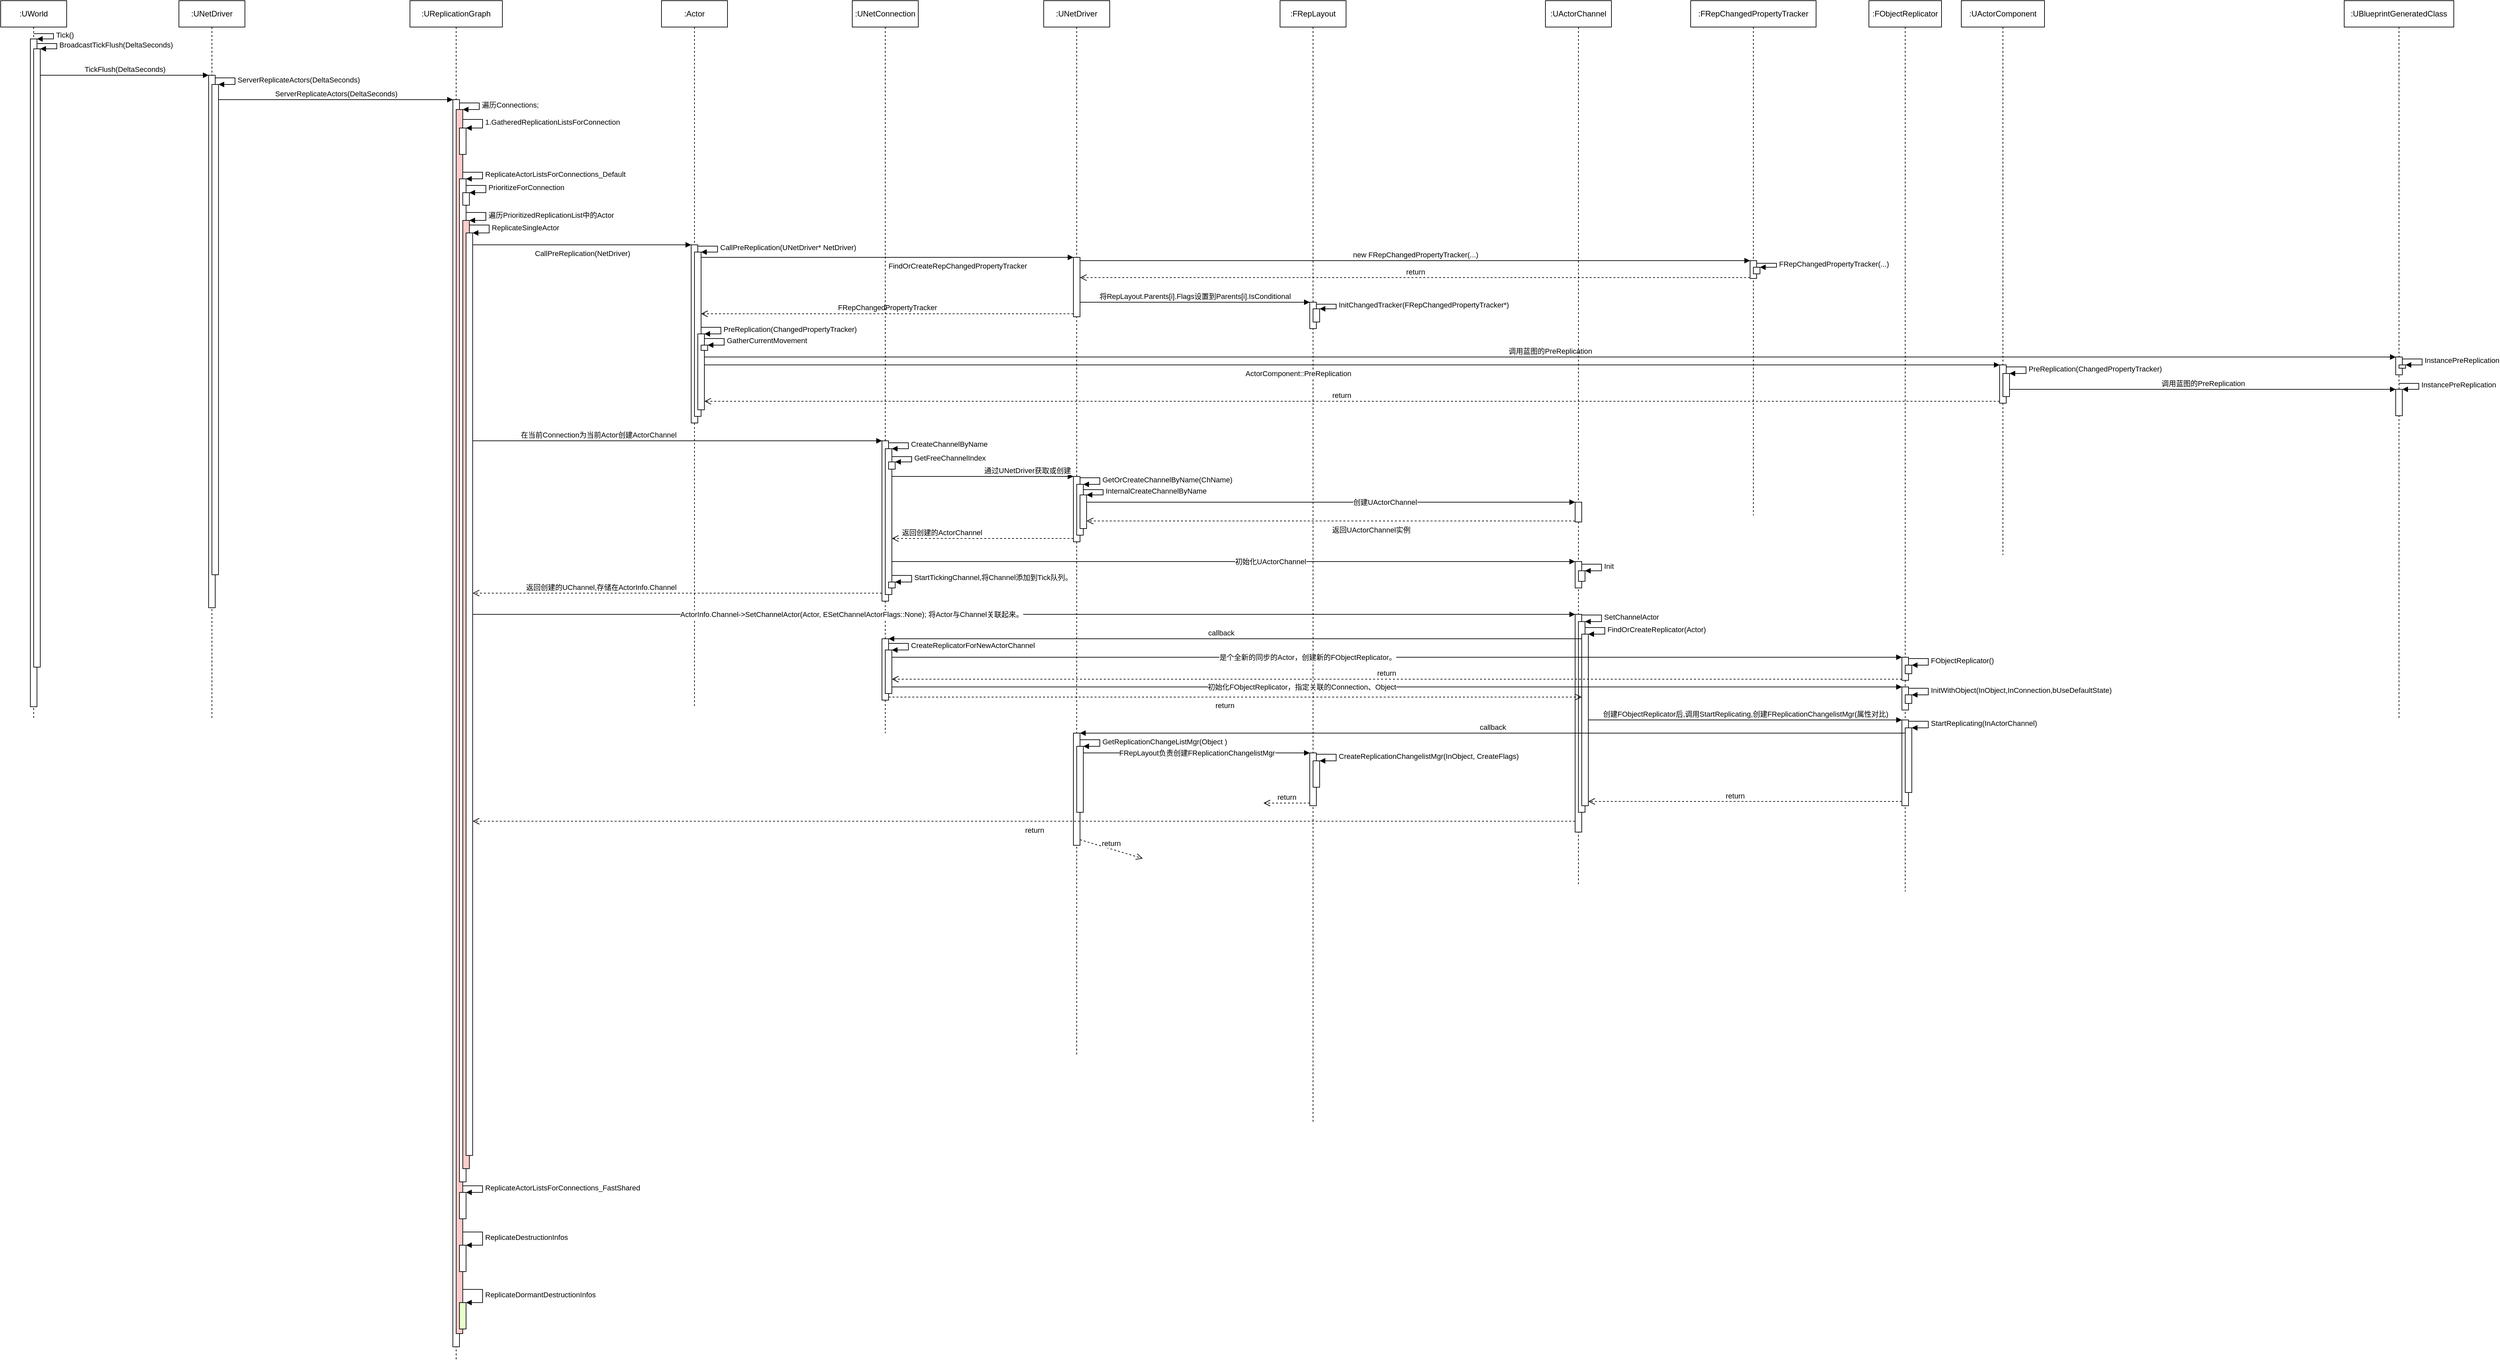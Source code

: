 <mxfile version="14.6.13" type="device"><diagram id="YnZ3-zMFxaHtP14tMhcm" name="第 1 页"><mxGraphModel dx="4291" dy="2557" grid="1" gridSize="10" guides="1" tooltips="1" connect="1" arrows="1" fold="1" page="1" pageScale="1" pageWidth="827" pageHeight="1169" math="0" shadow="0"><root><mxCell id="0"/><mxCell id="1" parent="0"/><mxCell id="eOLetsy8BvoOkWcpj9gW-1" value=":UWorld" style="shape=umlLifeline;perimeter=lifelinePerimeter;whiteSpace=wrap;html=1;container=1;collapsible=0;recursiveResize=0;outlineConnect=0;" parent="1" vertex="1"><mxGeometry x="30" y="30" width="100" height="1090" as="geometry"/></mxCell><mxCell id="eOLetsy8BvoOkWcpj9gW-4" value="" style="html=1;points=[];perimeter=orthogonalPerimeter;" parent="eOLetsy8BvoOkWcpj9gW-1" vertex="1"><mxGeometry x="45" y="58" width="10" height="1012" as="geometry"/></mxCell><mxCell id="eOLetsy8BvoOkWcpj9gW-5" value="Tick()" style="edgeStyle=orthogonalEdgeStyle;html=1;align=left;spacingLeft=2;endArrow=block;rounded=0;entryX=1;entryY=0;" parent="eOLetsy8BvoOkWcpj9gW-1" target="eOLetsy8BvoOkWcpj9gW-4" edge="1"><mxGeometry relative="1" as="geometry"><mxPoint x="50" y="50" as="sourcePoint"/><Array as="points"><mxPoint x="80" y="50"/></Array></mxGeometry></mxCell><mxCell id="eOLetsy8BvoOkWcpj9gW-6" value="" style="html=1;points=[];perimeter=orthogonalPerimeter;" parent="eOLetsy8BvoOkWcpj9gW-1" vertex="1"><mxGeometry x="50" y="73" width="10" height="937" as="geometry"/></mxCell><mxCell id="eOLetsy8BvoOkWcpj9gW-7" value="BroadcastTickFlush(DeltaSeconds)" style="edgeStyle=orthogonalEdgeStyle;html=1;align=left;spacingLeft=2;endArrow=block;rounded=0;entryX=1;entryY=0;" parent="eOLetsy8BvoOkWcpj9gW-1" target="eOLetsy8BvoOkWcpj9gW-6" edge="1"><mxGeometry relative="1" as="geometry"><mxPoint x="55" y="65" as="sourcePoint"/><Array as="points"><mxPoint x="85" y="65"/></Array></mxGeometry></mxCell><mxCell id="eOLetsy8BvoOkWcpj9gW-8" value=":UNetDriver" style="shape=umlLifeline;perimeter=lifelinePerimeter;whiteSpace=wrap;html=1;container=1;collapsible=0;recursiveResize=0;outlineConnect=0;" parent="1" vertex="1"><mxGeometry x="300" y="30" width="100" height="1090" as="geometry"/></mxCell><mxCell id="eOLetsy8BvoOkWcpj9gW-11" value="" style="html=1;points=[];perimeter=orthogonalPerimeter;" parent="eOLetsy8BvoOkWcpj9gW-8" vertex="1"><mxGeometry x="45" y="113" width="10" height="807" as="geometry"/></mxCell><mxCell id="eOLetsy8BvoOkWcpj9gW-14" value="" style="html=1;points=[];perimeter=orthogonalPerimeter;" parent="eOLetsy8BvoOkWcpj9gW-8" vertex="1"><mxGeometry x="50" y="127" width="10" height="743" as="geometry"/></mxCell><mxCell id="eOLetsy8BvoOkWcpj9gW-15" value="ServerReplicateActors(DeltaSeconds)" style="edgeStyle=orthogonalEdgeStyle;html=1;align=left;spacingLeft=2;endArrow=block;rounded=0;entryX=1;entryY=0;" parent="eOLetsy8BvoOkWcpj9gW-8" target="eOLetsy8BvoOkWcpj9gW-14" edge="1"><mxGeometry relative="1" as="geometry"><mxPoint x="55" y="117" as="sourcePoint"/><Array as="points"><mxPoint x="85" y="117"/></Array></mxGeometry></mxCell><mxCell id="eOLetsy8BvoOkWcpj9gW-12" value="&lt;span style=&quot;text-align: left&quot;&gt;TickFlush(DeltaSeconds)&lt;/span&gt;" style="html=1;verticalAlign=bottom;endArrow=block;entryX=0;entryY=0;" parent="1" source="eOLetsy8BvoOkWcpj9gW-6" target="eOLetsy8BvoOkWcpj9gW-11" edge="1"><mxGeometry relative="1" as="geometry"><mxPoint x="275" y="123" as="sourcePoint"/></mxGeometry></mxCell><mxCell id="eOLetsy8BvoOkWcpj9gW-16" value=":UReplicationGraph" style="shape=umlLifeline;perimeter=lifelinePerimeter;whiteSpace=wrap;html=1;container=1;collapsible=0;recursiveResize=0;outlineConnect=0;" parent="1" vertex="1"><mxGeometry x="650" y="30" width="140" height="2060" as="geometry"/></mxCell><mxCell id="eOLetsy8BvoOkWcpj9gW-17" value="" style="html=1;points=[];perimeter=orthogonalPerimeter;" parent="eOLetsy8BvoOkWcpj9gW-16" vertex="1"><mxGeometry x="65" y="150" width="10" height="1890" as="geometry"/></mxCell><mxCell id="ECzGBKri1YrttAoEXG94-1" value="" style="html=1;points=[];perimeter=orthogonalPerimeter;fillColor=#FFCCCC;" vertex="1" parent="eOLetsy8BvoOkWcpj9gW-16"><mxGeometry x="70" y="165" width="10" height="1855" as="geometry"/></mxCell><mxCell id="ECzGBKri1YrttAoEXG94-2" value="遍历Connections;" style="edgeStyle=orthogonalEdgeStyle;html=1;align=left;spacingLeft=2;endArrow=block;rounded=0;entryX=1;entryY=0;" edge="1" target="ECzGBKri1YrttAoEXG94-1" parent="eOLetsy8BvoOkWcpj9gW-16"><mxGeometry relative="1" as="geometry"><mxPoint x="75" y="155" as="sourcePoint"/><Array as="points"><mxPoint x="105" y="155"/></Array></mxGeometry></mxCell><mxCell id="ECzGBKri1YrttAoEXG94-4" value="" style="html=1;points=[];perimeter=orthogonalPerimeter;" vertex="1" parent="eOLetsy8BvoOkWcpj9gW-16"><mxGeometry x="75" y="193" width="10" height="40" as="geometry"/></mxCell><mxCell id="ECzGBKri1YrttAoEXG94-5" value="1.GatheredReplicationListsForConnection" style="edgeStyle=orthogonalEdgeStyle;html=1;align=left;spacingLeft=2;endArrow=block;rounded=0;entryX=1;entryY=0;" edge="1" target="ECzGBKri1YrttAoEXG94-4" parent="eOLetsy8BvoOkWcpj9gW-16"><mxGeometry relative="1" as="geometry"><mxPoint x="80" y="180" as="sourcePoint"/><Array as="points"><mxPoint x="110" y="180"/></Array></mxGeometry></mxCell><mxCell id="ECzGBKri1YrttAoEXG94-6" value="" style="html=1;points=[];perimeter=orthogonalPerimeter;" vertex="1" parent="eOLetsy8BvoOkWcpj9gW-16"><mxGeometry x="75" y="270" width="10" height="1520" as="geometry"/></mxCell><mxCell id="ECzGBKri1YrttAoEXG94-7" value="ReplicateActorListsForConnections_Default" style="edgeStyle=orthogonalEdgeStyle;html=1;align=left;spacingLeft=2;endArrow=block;rounded=0;entryX=1;entryY=0;" edge="1" target="ECzGBKri1YrttAoEXG94-6" parent="eOLetsy8BvoOkWcpj9gW-16"><mxGeometry relative="1" as="geometry"><mxPoint x="80" y="260" as="sourcePoint"/><Array as="points"><mxPoint x="110" y="260"/></Array></mxGeometry></mxCell><mxCell id="ECzGBKri1YrttAoEXG94-8" value="" style="html=1;points=[];perimeter=orthogonalPerimeter;" vertex="1" parent="eOLetsy8BvoOkWcpj9gW-16"><mxGeometry x="75" y="1806" width="10" height="40" as="geometry"/></mxCell><mxCell id="ECzGBKri1YrttAoEXG94-9" value="ReplicateActorListsForConnections_FastShared" style="edgeStyle=orthogonalEdgeStyle;html=1;align=left;spacingLeft=2;endArrow=block;rounded=0;entryX=1;entryY=0;" edge="1" target="ECzGBKri1YrttAoEXG94-8" parent="eOLetsy8BvoOkWcpj9gW-16"><mxGeometry relative="1" as="geometry"><mxPoint x="80" y="1796" as="sourcePoint"/><Array as="points"><mxPoint x="110" y="1796"/></Array></mxGeometry></mxCell><mxCell id="ECzGBKri1YrttAoEXG94-10" value="" style="html=1;points=[];perimeter=orthogonalPerimeter;" vertex="1" parent="eOLetsy8BvoOkWcpj9gW-16"><mxGeometry x="75" y="1886" width="10" height="40" as="geometry"/></mxCell><mxCell id="ECzGBKri1YrttAoEXG94-11" value="ReplicateDestructionInfos" style="edgeStyle=orthogonalEdgeStyle;html=1;align=left;spacingLeft=2;endArrow=block;rounded=0;entryX=1;entryY=0;" edge="1" target="ECzGBKri1YrttAoEXG94-10" parent="eOLetsy8BvoOkWcpj9gW-16"><mxGeometry relative="1" as="geometry"><mxPoint x="80" y="1866" as="sourcePoint"/><Array as="points"><mxPoint x="110" y="1866"/></Array></mxGeometry></mxCell><mxCell id="ECzGBKri1YrttAoEXG94-12" value="" style="html=1;points=[];perimeter=orthogonalPerimeter;fillColor=#E6FFCC;" vertex="1" parent="eOLetsy8BvoOkWcpj9gW-16"><mxGeometry x="75" y="1973" width="10" height="40" as="geometry"/></mxCell><mxCell id="ECzGBKri1YrttAoEXG94-13" value="ReplicateDormantDestructionInfos" style="edgeStyle=orthogonalEdgeStyle;html=1;align=left;spacingLeft=2;endArrow=block;rounded=0;entryX=1;entryY=0;" edge="1" target="ECzGBKri1YrttAoEXG94-12" parent="eOLetsy8BvoOkWcpj9gW-16"><mxGeometry relative="1" as="geometry"><mxPoint x="80" y="1953" as="sourcePoint"/><Array as="points"><mxPoint x="110" y="1953"/></Array></mxGeometry></mxCell><mxCell id="ECzGBKri1YrttAoEXG94-14" value="" style="html=1;points=[];perimeter=orthogonalPerimeter;fillColor=#FFFFFF;" vertex="1" parent="eOLetsy8BvoOkWcpj9gW-16"><mxGeometry x="80" y="291" width="10" height="19" as="geometry"/></mxCell><mxCell id="ECzGBKri1YrttAoEXG94-15" value="PrioritizeForConnection" style="edgeStyle=orthogonalEdgeStyle;html=1;align=left;spacingLeft=2;endArrow=block;rounded=0;entryX=1;entryY=0;" edge="1" target="ECzGBKri1YrttAoEXG94-14" parent="eOLetsy8BvoOkWcpj9gW-16"><mxGeometry relative="1" as="geometry"><mxPoint x="85" y="280" as="sourcePoint"/><Array as="points"><mxPoint x="115" y="280"/></Array></mxGeometry></mxCell><mxCell id="ECzGBKri1YrttAoEXG94-16" value="" style="html=1;points=[];perimeter=orthogonalPerimeter;fillColor=#FFCCCC;" vertex="1" parent="eOLetsy8BvoOkWcpj9gW-16"><mxGeometry x="80" y="333" width="10" height="1437" as="geometry"/></mxCell><mxCell id="ECzGBKri1YrttAoEXG94-17" value="遍历PrioritizedReplicationList中的Actor" style="edgeStyle=orthogonalEdgeStyle;html=1;align=left;spacingLeft=2;endArrow=block;rounded=0;entryX=1;entryY=0;" edge="1" target="ECzGBKri1YrttAoEXG94-16" parent="eOLetsy8BvoOkWcpj9gW-16"><mxGeometry relative="1" as="geometry"><mxPoint x="85" y="321" as="sourcePoint"/><Array as="points"><mxPoint x="115" y="321"/></Array></mxGeometry></mxCell><mxCell id="ECzGBKri1YrttAoEXG94-18" value="" style="html=1;points=[];perimeter=orthogonalPerimeter;fillColor=#FFFFFF;" vertex="1" parent="eOLetsy8BvoOkWcpj9gW-16"><mxGeometry x="85" y="352" width="10" height="1398" as="geometry"/></mxCell><mxCell id="ECzGBKri1YrttAoEXG94-19" value="ReplicateSingleActor" style="edgeStyle=orthogonalEdgeStyle;html=1;align=left;spacingLeft=2;endArrow=block;rounded=0;entryX=1;entryY=0;" edge="1" target="ECzGBKri1YrttAoEXG94-18" parent="eOLetsy8BvoOkWcpj9gW-16"><mxGeometry relative="1" as="geometry"><mxPoint x="90" y="340" as="sourcePoint"/><Array as="points"><mxPoint x="120" y="340"/></Array></mxGeometry></mxCell><mxCell id="eOLetsy8BvoOkWcpj9gW-18" value="ServerReplicateActors(DeltaSeconds)" style="html=1;verticalAlign=bottom;endArrow=block;entryX=0;entryY=0;" parent="1" source="eOLetsy8BvoOkWcpj9gW-14" target="eOLetsy8BvoOkWcpj9gW-17" edge="1"><mxGeometry relative="1" as="geometry"><mxPoint x="645" y="168" as="sourcePoint"/></mxGeometry></mxCell><mxCell id="ECzGBKri1YrttAoEXG94-20" value=":Actor" style="shape=umlLifeline;perimeter=lifelinePerimeter;whiteSpace=wrap;html=1;container=1;collapsible=0;recursiveResize=0;outlineConnect=0;gradientColor=#ffffff;fillColor=#FFFFFF;" vertex="1" parent="1"><mxGeometry x="1031" y="30" width="100" height="1070" as="geometry"/></mxCell><mxCell id="ECzGBKri1YrttAoEXG94-21" value="" style="html=1;points=[];perimeter=orthogonalPerimeter;gradientColor=#ffffff;fillColor=#FFFFFF;" vertex="1" parent="ECzGBKri1YrttAoEXG94-20"><mxGeometry x="45" y="370" width="10" height="270" as="geometry"/></mxCell><mxCell id="ECzGBKri1YrttAoEXG94-40" value="" style="html=1;points=[];perimeter=orthogonalPerimeter;fillColor=#FFFFFF;gradientColor=#ffffff;" vertex="1" parent="ECzGBKri1YrttAoEXG94-20"><mxGeometry x="50" y="381" width="10" height="249" as="geometry"/></mxCell><mxCell id="ECzGBKri1YrttAoEXG94-41" value="CallPreReplication(UNetDriver* NetDriver)" style="edgeStyle=orthogonalEdgeStyle;html=1;align=left;spacingLeft=2;endArrow=block;rounded=0;entryX=1;entryY=0;" edge="1" target="ECzGBKri1YrttAoEXG94-40" parent="ECzGBKri1YrttAoEXG94-20"><mxGeometry relative="1" as="geometry"><mxPoint x="55" y="372" as="sourcePoint"/><Array as="points"><mxPoint x="85" y="372"/></Array></mxGeometry></mxCell><mxCell id="ECzGBKri1YrttAoEXG94-42" value="" style="html=1;points=[];perimeter=orthogonalPerimeter;fillColor=#FFFFFF;gradientColor=#ffffff;" vertex="1" parent="ECzGBKri1YrttAoEXG94-20"><mxGeometry x="55" y="505" width="10" height="115" as="geometry"/></mxCell><mxCell id="ECzGBKri1YrttAoEXG94-43" value="PreReplication(ChangedPropertyTracker)" style="edgeStyle=orthogonalEdgeStyle;html=1;align=left;spacingLeft=2;endArrow=block;rounded=0;entryX=1;entryY=0;" edge="1" target="ECzGBKri1YrttAoEXG94-42" parent="ECzGBKri1YrttAoEXG94-20"><mxGeometry relative="1" as="geometry"><mxPoint x="60" y="495" as="sourcePoint"/><Array as="points"><mxPoint x="90" y="495"/></Array></mxGeometry></mxCell><mxCell id="ECzGBKri1YrttAoEXG94-50" value="" style="html=1;points=[];perimeter=orthogonalPerimeter;fillColor=#FFFFFF;gradientColor=#ffffff;" vertex="1" parent="ECzGBKri1YrttAoEXG94-20"><mxGeometry x="60" y="522" width="10" height="8" as="geometry"/></mxCell><mxCell id="ECzGBKri1YrttAoEXG94-51" value="GatherCurrentMovement" style="edgeStyle=orthogonalEdgeStyle;html=1;align=left;spacingLeft=2;endArrow=block;rounded=0;entryX=1;entryY=0;verticalAlign=middle;" edge="1" target="ECzGBKri1YrttAoEXG94-50" parent="ECzGBKri1YrttAoEXG94-20"><mxGeometry relative="1" as="geometry"><mxPoint x="65" y="512" as="sourcePoint"/><Array as="points"><mxPoint x="95" y="512"/></Array></mxGeometry></mxCell><mxCell id="ECzGBKri1YrttAoEXG94-22" value="CallPreReplication(NetDriver)" style="html=1;verticalAlign=top;endArrow=block;entryX=0;entryY=0;" edge="1" target="ECzGBKri1YrttAoEXG94-21" parent="1" source="ECzGBKri1YrttAoEXG94-18"><mxGeometry relative="1" as="geometry"><mxPoint x="1216" y="400" as="sourcePoint"/></mxGeometry></mxCell><mxCell id="ECzGBKri1YrttAoEXG94-24" value=":UNetDriver" style="shape=umlLifeline;perimeter=lifelinePerimeter;whiteSpace=wrap;html=1;container=1;collapsible=0;recursiveResize=0;outlineConnect=0;fillColor=#FFFFFF;gradientColor=#ffffff;" vertex="1" parent="1"><mxGeometry x="1610" y="30" width="100" height="1600" as="geometry"/></mxCell><mxCell id="ECzGBKri1YrttAoEXG94-25" value="" style="html=1;points=[];perimeter=orthogonalPerimeter;fillColor=#FFFFFF;gradientColor=#ffffff;" vertex="1" parent="ECzGBKri1YrttAoEXG94-24"><mxGeometry x="45" y="389" width="10" height="90" as="geometry"/></mxCell><mxCell id="ECzGBKri1YrttAoEXG94-67" value="" style="html=1;points=[];perimeter=orthogonalPerimeter;fillColor=#FFFFFF;gradientColor=#ffffff;" vertex="1" parent="ECzGBKri1YrttAoEXG94-24"><mxGeometry x="45" y="721" width="10" height="99" as="geometry"/></mxCell><mxCell id="ECzGBKri1YrttAoEXG94-70" value="" style="html=1;points=[];perimeter=orthogonalPerimeter;fillColor=#FFFFFF;gradientColor=#ffffff;" vertex="1" parent="ECzGBKri1YrttAoEXG94-24"><mxGeometry x="50" y="733" width="10" height="77" as="geometry"/></mxCell><mxCell id="ECzGBKri1YrttAoEXG94-71" value="GetOrCreateChannelByName(ChName)" style="edgeStyle=orthogonalEdgeStyle;html=1;align=left;spacingLeft=2;endArrow=block;rounded=0;entryX=1;entryY=0;" edge="1" target="ECzGBKri1YrttAoEXG94-70" parent="ECzGBKri1YrttAoEXG94-24"><mxGeometry relative="1" as="geometry"><mxPoint x="55" y="723" as="sourcePoint"/><Array as="points"><mxPoint x="85" y="723"/></Array></mxGeometry></mxCell><mxCell id="ECzGBKri1YrttAoEXG94-72" value="" style="html=1;points=[];perimeter=orthogonalPerimeter;fillColor=#FFFFFF;gradientColor=#ffffff;" vertex="1" parent="ECzGBKri1YrttAoEXG94-24"><mxGeometry x="55" y="749" width="10" height="51" as="geometry"/></mxCell><mxCell id="ECzGBKri1YrttAoEXG94-73" value="InternalCreateChannelByName" style="edgeStyle=orthogonalEdgeStyle;html=1;align=left;spacingLeft=2;endArrow=block;rounded=0;entryX=1;entryY=0;" edge="1" target="ECzGBKri1YrttAoEXG94-72" parent="ECzGBKri1YrttAoEXG94-24"><mxGeometry relative="1" as="geometry"><mxPoint x="60" y="741" as="sourcePoint"/><Array as="points"><mxPoint x="90" y="741"/></Array></mxGeometry></mxCell><mxCell id="ECzGBKri1YrttAoEXG94-117" value="" style="html=1;points=[];perimeter=orthogonalPerimeter;fillColor=#FFFFFF;gradientColor=#ffffff;" vertex="1" parent="ECzGBKri1YrttAoEXG94-24"><mxGeometry x="45" y="1110" width="10" height="170" as="geometry"/></mxCell><mxCell id="ECzGBKri1YrttAoEXG94-119" value="return" style="html=1;verticalAlign=bottom;endArrow=open;dashed=1;endSize=8;exitX=1;exitY=0.95;align=center;" edge="1" source="ECzGBKri1YrttAoEXG94-117" parent="ECzGBKri1YrttAoEXG94-24"><mxGeometry relative="1" as="geometry"><mxPoint x="150" y="1300" as="targetPoint"/></mxGeometry></mxCell><mxCell id="ECzGBKri1YrttAoEXG94-120" value="" style="html=1;points=[];perimeter=orthogonalPerimeter;fillColor=#FFFFFF;gradientColor=#ffffff;" vertex="1" parent="ECzGBKri1YrttAoEXG94-24"><mxGeometry x="50" y="1130" width="10" height="100" as="geometry"/></mxCell><mxCell id="ECzGBKri1YrttAoEXG94-121" value="GetReplicationChangeListMgr(Object )" style="edgeStyle=orthogonalEdgeStyle;html=1;align=left;spacingLeft=2;endArrow=block;rounded=0;entryX=1;entryY=0;" edge="1" target="ECzGBKri1YrttAoEXG94-120" parent="ECzGBKri1YrttAoEXG94-24"><mxGeometry relative="1" as="geometry"><mxPoint x="55" y="1120" as="sourcePoint"/><Array as="points"><mxPoint x="85" y="1120"/></Array></mxGeometry></mxCell><mxCell id="ECzGBKri1YrttAoEXG94-26" value="FindOrCreateRepChangedPropertyTracker" style="html=1;verticalAlign=top;endArrow=block;entryX=0;entryY=0;align=left;" edge="1" target="ECzGBKri1YrttAoEXG94-25" parent="1" source="ECzGBKri1YrttAoEXG94-40"><mxGeometry relative="1" as="geometry"><mxPoint x="1360" y="450" as="sourcePoint"/></mxGeometry></mxCell><mxCell id="ECzGBKri1YrttAoEXG94-27" value="FRepChangedPropertyTracker" style="html=1;verticalAlign=bottom;endArrow=open;dashed=1;endSize=8;exitX=0;exitY=0.95;" edge="1" source="ECzGBKri1YrttAoEXG94-25" parent="1" target="ECzGBKri1YrttAoEXG94-40"><mxGeometry relative="1" as="geometry"><mxPoint x="1360" y="490" as="targetPoint"/></mxGeometry></mxCell><mxCell id="ECzGBKri1YrttAoEXG94-28" value=":FRepChangedPropertyTracker" style="shape=umlLifeline;perimeter=lifelinePerimeter;whiteSpace=wrap;html=1;container=1;collapsible=0;recursiveResize=0;outlineConnect=0;fillColor=#FFFFFF;gradientColor=#ffffff;" vertex="1" parent="1"><mxGeometry x="2590" y="30" width="190" height="780" as="geometry"/></mxCell><mxCell id="ECzGBKri1YrttAoEXG94-29" value="" style="html=1;points=[];perimeter=orthogonalPerimeter;fillColor=#FFFFFF;gradientColor=#ffffff;" vertex="1" parent="ECzGBKri1YrttAoEXG94-28"><mxGeometry x="90" y="394" width="10" height="27" as="geometry"/></mxCell><mxCell id="ECzGBKri1YrttAoEXG94-38" value="" style="html=1;points=[];perimeter=orthogonalPerimeter;fillColor=#FFFFFF;gradientColor=#ffffff;" vertex="1" parent="ECzGBKri1YrttAoEXG94-28"><mxGeometry x="95" y="404" width="10" height="10" as="geometry"/></mxCell><mxCell id="ECzGBKri1YrttAoEXG94-39" value="FRepChangedPropertyTracker(...)" style="edgeStyle=orthogonalEdgeStyle;html=1;align=left;spacingLeft=2;endArrow=block;rounded=0;entryX=1;entryY=0;" edge="1" target="ECzGBKri1YrttAoEXG94-38" parent="ECzGBKri1YrttAoEXG94-28"><mxGeometry relative="1" as="geometry"><mxPoint x="100" y="398" as="sourcePoint"/><Array as="points"><mxPoint x="130" y="398"/></Array></mxGeometry></mxCell><mxCell id="ECzGBKri1YrttAoEXG94-30" value="new FRepChangedPropertyTracker(...)" style="html=1;verticalAlign=bottom;endArrow=block;entryX=0;entryY=0;" edge="1" target="ECzGBKri1YrttAoEXG94-29" parent="1" source="ECzGBKri1YrttAoEXG94-25"><mxGeometry relative="1" as="geometry"><mxPoint x="2151" y="413" as="sourcePoint"/></mxGeometry></mxCell><mxCell id="ECzGBKri1YrttAoEXG94-32" value=":FRepLayout" style="shape=umlLifeline;perimeter=lifelinePerimeter;whiteSpace=wrap;html=1;container=1;collapsible=0;recursiveResize=0;outlineConnect=0;fillColor=#FFFFFF;gradientColor=#ffffff;" vertex="1" parent="1"><mxGeometry x="1968" y="30" width="100" height="1700" as="geometry"/></mxCell><mxCell id="ECzGBKri1YrttAoEXG94-33" value="" style="html=1;points=[];perimeter=orthogonalPerimeter;fillColor=#FFFFFF;gradientColor=#ffffff;" vertex="1" parent="ECzGBKri1YrttAoEXG94-32"><mxGeometry x="45" y="457" width="10" height="40" as="geometry"/></mxCell><mxCell id="ECzGBKri1YrttAoEXG94-36" value="" style="html=1;points=[];perimeter=orthogonalPerimeter;fillColor=#FFFFFF;gradientColor=#ffffff;" vertex="1" parent="ECzGBKri1YrttAoEXG94-32"><mxGeometry x="50" y="467" width="10" height="20" as="geometry"/></mxCell><mxCell id="ECzGBKri1YrttAoEXG94-37" value="&lt;span style=&quot;text-align: center&quot;&gt;InitChangedTracker(FRepChangedPropertyTracker*)&lt;/span&gt;" style="edgeStyle=orthogonalEdgeStyle;html=1;align=left;spacingLeft=2;endArrow=block;rounded=0;entryX=1;entryY=0;verticalAlign=middle;" edge="1" target="ECzGBKri1YrttAoEXG94-36" parent="ECzGBKri1YrttAoEXG94-32"><mxGeometry relative="1" as="geometry"><mxPoint x="55" y="460" as="sourcePoint"/><Array as="points"><mxPoint x="85" y="460"/></Array></mxGeometry></mxCell><mxCell id="ECzGBKri1YrttAoEXG94-122" value="" style="html=1;points=[];perimeter=orthogonalPerimeter;fillColor=#FFFFFF;gradientColor=#ffffff;" vertex="1" parent="ECzGBKri1YrttAoEXG94-32"><mxGeometry x="45" y="1140" width="10" height="80" as="geometry"/></mxCell><mxCell id="ECzGBKri1YrttAoEXG94-124" value="return" style="html=1;verticalAlign=bottom;endArrow=open;dashed=1;endSize=8;exitX=0;exitY=0.95;align=center;" edge="1" source="ECzGBKri1YrttAoEXG94-122" parent="ECzGBKri1YrttAoEXG94-32"><mxGeometry relative="1" as="geometry"><mxPoint x="-25" y="1216" as="targetPoint"/></mxGeometry></mxCell><mxCell id="ECzGBKri1YrttAoEXG94-125" value="" style="html=1;points=[];perimeter=orthogonalPerimeter;fillColor=#FFFFFF;gradientColor=#ffffff;" vertex="1" parent="ECzGBKri1YrttAoEXG94-32"><mxGeometry x="50" y="1152" width="10" height="40" as="geometry"/></mxCell><mxCell id="ECzGBKri1YrttAoEXG94-126" value="CreateReplicationChangelistMgr(InObject, CreateFlags)" style="edgeStyle=orthogonalEdgeStyle;html=1;align=left;spacingLeft=2;endArrow=block;rounded=0;entryX=1;entryY=0;" edge="1" target="ECzGBKri1YrttAoEXG94-125" parent="ECzGBKri1YrttAoEXG94-32"><mxGeometry relative="1" as="geometry"><mxPoint x="55" y="1142" as="sourcePoint"/><Array as="points"><mxPoint x="85" y="1142"/></Array></mxGeometry></mxCell><mxCell id="ECzGBKri1YrttAoEXG94-34" value="&lt;span style=&quot;text-align: left&quot;&gt;将RepLayout.Parents[i].Flags&lt;/span&gt;&lt;span style=&quot;text-align: left&quot;&gt;设置到Parents[i].IsConditional&lt;/span&gt;" style="html=1;verticalAlign=bottom;endArrow=block;entryX=0;entryY=0;" edge="1" target="ECzGBKri1YrttAoEXG94-33" parent="1" source="ECzGBKri1YrttAoEXG94-25"><mxGeometry relative="1" as="geometry"><mxPoint x="2361" y="470" as="sourcePoint"/></mxGeometry></mxCell><mxCell id="ECzGBKri1YrttAoEXG94-31" value="return" style="html=1;verticalAlign=bottom;endArrow=open;dashed=1;endSize=8;exitX=0;exitY=0.95;" edge="1" source="ECzGBKri1YrttAoEXG94-29" parent="1" target="ECzGBKri1YrttAoEXG94-25"><mxGeometry relative="1" as="geometry"><mxPoint x="1856" y="439" as="targetPoint"/></mxGeometry></mxCell><mxCell id="ECzGBKri1YrttAoEXG94-44" value=":UBlueprintGeneratedClass" style="shape=umlLifeline;perimeter=lifelinePerimeter;whiteSpace=wrap;html=1;container=1;collapsible=0;recursiveResize=0;outlineConnect=0;fillColor=#FFFFFF;gradientColor=#ffffff;" vertex="1" parent="1"><mxGeometry x="3580" y="30" width="166" height="1090" as="geometry"/></mxCell><mxCell id="ECzGBKri1YrttAoEXG94-45" value="" style="html=1;points=[];perimeter=orthogonalPerimeter;fillColor=#FFFFFF;gradientColor=#ffffff;" vertex="1" parent="ECzGBKri1YrttAoEXG94-44"><mxGeometry x="78" y="540" width="10" height="27" as="geometry"/></mxCell><mxCell id="ECzGBKri1YrttAoEXG94-48" value="" style="html=1;points=[];perimeter=orthogonalPerimeter;fillColor=#FFFFFF;gradientColor=#ffffff;" vertex="1" parent="ECzGBKri1YrttAoEXG94-44"><mxGeometry x="83" y="552" width="10" height="5" as="geometry"/></mxCell><mxCell id="ECzGBKri1YrttAoEXG94-49" value="InstancePreReplication" style="edgeStyle=orthogonalEdgeStyle;html=1;align=left;spacingLeft=2;endArrow=block;rounded=0;entryX=1;entryY=0;" edge="1" target="ECzGBKri1YrttAoEXG94-48" parent="ECzGBKri1YrttAoEXG94-44"><mxGeometry relative="1" as="geometry"><mxPoint x="88" y="543" as="sourcePoint"/><Array as="points"><mxPoint x="118" y="543"/></Array></mxGeometry></mxCell><mxCell id="ECzGBKri1YrttAoEXG94-58" value="" style="html=1;points=[];perimeter=orthogonalPerimeter;fillColor=#FFFFFF;gradientColor=#ffffff;" vertex="1" parent="ECzGBKri1YrttAoEXG94-44"><mxGeometry x="78" y="589" width="10" height="40" as="geometry"/></mxCell><mxCell id="ECzGBKri1YrttAoEXG94-59" value="InstancePreReplication" style="edgeStyle=orthogonalEdgeStyle;html=1;align=left;spacingLeft=2;endArrow=block;rounded=0;entryX=1;entryY=0;" edge="1" target="ECzGBKri1YrttAoEXG94-58" parent="ECzGBKri1YrttAoEXG94-44"><mxGeometry relative="1" as="geometry"><mxPoint x="83" y="580" as="sourcePoint"/><Array as="points"><mxPoint x="113" y="580"/></Array></mxGeometry></mxCell><mxCell id="ECzGBKri1YrttAoEXG94-46" value="调用蓝图的PreReplication" style="html=1;verticalAlign=bottom;endArrow=block;entryX=0;entryY=0;align=center;" edge="1" target="ECzGBKri1YrttAoEXG94-45" parent="1" source="ECzGBKri1YrttAoEXG94-42"><mxGeometry relative="1" as="geometry"><mxPoint x="1306" y="570" as="sourcePoint"/></mxGeometry></mxCell><mxCell id="ECzGBKri1YrttAoEXG94-52" value=":UActorComponent" style="shape=umlLifeline;perimeter=lifelinePerimeter;whiteSpace=wrap;html=1;container=1;collapsible=0;recursiveResize=0;outlineConnect=0;fillColor=#FFFFFF;gradientColor=#ffffff;" vertex="1" parent="1"><mxGeometry x="3000" y="30" width="126" height="840" as="geometry"/></mxCell><mxCell id="ECzGBKri1YrttAoEXG94-53" value="" style="html=1;points=[];perimeter=orthogonalPerimeter;fillColor=#FFFFFF;gradientColor=#ffffff;" vertex="1" parent="ECzGBKri1YrttAoEXG94-52"><mxGeometry x="58" y="552" width="10" height="58" as="geometry"/></mxCell><mxCell id="ECzGBKri1YrttAoEXG94-56" value="" style="html=1;points=[];perimeter=orthogonalPerimeter;fillColor=#FFFFFF;gradientColor=#ffffff;" vertex="1" parent="ECzGBKri1YrttAoEXG94-52"><mxGeometry x="63" y="565" width="10" height="35" as="geometry"/></mxCell><mxCell id="ECzGBKri1YrttAoEXG94-57" value="PreReplication(ChangedPropertyTracker)" style="edgeStyle=orthogonalEdgeStyle;html=1;align=left;spacingLeft=2;endArrow=block;rounded=0;entryX=1;entryY=0;" edge="1" target="ECzGBKri1YrttAoEXG94-56" parent="ECzGBKri1YrttAoEXG94-52"><mxGeometry relative="1" as="geometry"><mxPoint x="68" y="555" as="sourcePoint"/><Array as="points"><mxPoint x="98" y="555"/></Array></mxGeometry></mxCell><mxCell id="ECzGBKri1YrttAoEXG94-54" value="ActorComponent::PreReplication" style="html=1;verticalAlign=top;endArrow=block;entryX=0;entryY=0;align=right;" edge="1" target="ECzGBKri1YrttAoEXG94-53" parent="1" source="ECzGBKri1YrttAoEXG94-42"><mxGeometry relative="1" as="geometry"><mxPoint x="1542" y="582" as="sourcePoint"/></mxGeometry></mxCell><mxCell id="ECzGBKri1YrttAoEXG94-55" value="return" style="html=1;verticalAlign=bottom;endArrow=open;dashed=1;endSize=8;exitX=0;exitY=0.95;align=right;" edge="1" source="ECzGBKri1YrttAoEXG94-53" parent="1" target="ECzGBKri1YrttAoEXG94-42"><mxGeometry relative="1" as="geometry"><mxPoint x="1320" y="658" as="targetPoint"/></mxGeometry></mxCell><mxCell id="ECzGBKri1YrttAoEXG94-60" value="调用蓝图的PreReplication" style="html=1;verticalAlign=bottom;endArrow=block;align=center;" edge="1" parent="1" source="ECzGBKri1YrttAoEXG94-56" target="ECzGBKri1YrttAoEXG94-58"><mxGeometry width="80" relative="1" as="geometry"><mxPoint x="2100" y="610" as="sourcePoint"/><mxPoint x="3440" y="640" as="targetPoint"/></mxGeometry></mxCell><mxCell id="ECzGBKri1YrttAoEXG94-61" value=":UNetConnection" style="shape=umlLifeline;perimeter=lifelinePerimeter;whiteSpace=wrap;html=1;container=1;collapsible=0;recursiveResize=0;outlineConnect=0;fillColor=#FFFFFF;gradientColor=#ffffff;" vertex="1" parent="1"><mxGeometry x="1320" y="30" width="100" height="1110" as="geometry"/></mxCell><mxCell id="ECzGBKri1YrttAoEXG94-62" value="" style="html=1;points=[];perimeter=orthogonalPerimeter;fillColor=#FFFFFF;gradientColor=#ffffff;" vertex="1" parent="ECzGBKri1YrttAoEXG94-61"><mxGeometry x="45" y="667" width="10" height="243" as="geometry"/></mxCell><mxCell id="ECzGBKri1YrttAoEXG94-65" value="" style="html=1;points=[];perimeter=orthogonalPerimeter;fillColor=#FFFFFF;gradientColor=#ffffff;" vertex="1" parent="ECzGBKri1YrttAoEXG94-61"><mxGeometry x="50" y="679" width="10" height="221" as="geometry"/></mxCell><mxCell id="ECzGBKri1YrttAoEXG94-66" value="CreateChannelByName" style="edgeStyle=orthogonalEdgeStyle;html=1;align=left;spacingLeft=2;endArrow=block;rounded=0;entryX=1;entryY=0;" edge="1" target="ECzGBKri1YrttAoEXG94-65" parent="ECzGBKri1YrttAoEXG94-61"><mxGeometry relative="1" as="geometry"><mxPoint x="55" y="670" as="sourcePoint"/><Array as="points"><mxPoint x="85" y="670"/></Array></mxGeometry></mxCell><mxCell id="ECzGBKri1YrttAoEXG94-74" value="" style="html=1;points=[];perimeter=orthogonalPerimeter;fillColor=#FFFFFF;gradientColor=#ffffff;" vertex="1" parent="ECzGBKri1YrttAoEXG94-61"><mxGeometry x="55" y="699" width="10" height="11" as="geometry"/></mxCell><mxCell id="ECzGBKri1YrttAoEXG94-75" value="GetFreeChannelIndex" style="edgeStyle=orthogonalEdgeStyle;html=1;align=left;spacingLeft=2;endArrow=block;rounded=0;entryX=1;entryY=0;" edge="1" target="ECzGBKri1YrttAoEXG94-74" parent="ECzGBKri1YrttAoEXG94-61"><mxGeometry relative="1" as="geometry"><mxPoint x="60" y="691" as="sourcePoint"/><Array as="points"><mxPoint x="90" y="691"/></Array></mxGeometry></mxCell><mxCell id="ECzGBKri1YrttAoEXG94-78" value="" style="html=1;points=[];perimeter=orthogonalPerimeter;fillColor=#FFFFFF;gradientColor=#ffffff;" vertex="1" parent="ECzGBKri1YrttAoEXG94-61"><mxGeometry x="55" y="881" width="10" height="9" as="geometry"/></mxCell><mxCell id="ECzGBKri1YrttAoEXG94-79" value="StartTickingChannel,将Channel添加到Tick队列。" style="edgeStyle=orthogonalEdgeStyle;html=1;align=left;spacingLeft=2;endArrow=block;rounded=0;entryX=1;entryY=0;" edge="1" target="ECzGBKri1YrttAoEXG94-78" parent="ECzGBKri1YrttAoEXG94-61"><mxGeometry relative="1" as="geometry"><mxPoint x="60" y="871" as="sourcePoint"/><Array as="points"><mxPoint x="90" y="871"/></Array></mxGeometry></mxCell><mxCell id="ECzGBKri1YrttAoEXG94-97" value="" style="html=1;points=[];perimeter=orthogonalPerimeter;fillColor=#FFFFFF;gradientColor=#ffffff;" vertex="1" parent="ECzGBKri1YrttAoEXG94-61"><mxGeometry x="45" y="967" width="10" height="93" as="geometry"/></mxCell><mxCell id="ECzGBKri1YrttAoEXG94-100" value="" style="html=1;points=[];perimeter=orthogonalPerimeter;fillColor=#FFFFFF;gradientColor=#ffffff;" vertex="1" parent="ECzGBKri1YrttAoEXG94-61"><mxGeometry x="50" y="984" width="10" height="66" as="geometry"/></mxCell><mxCell id="ECzGBKri1YrttAoEXG94-101" value="CreateReplicatorForNewActorChannel" style="edgeStyle=orthogonalEdgeStyle;html=1;align=left;spacingLeft=2;endArrow=block;rounded=0;entryX=1;entryY=0;" edge="1" target="ECzGBKri1YrttAoEXG94-100" parent="ECzGBKri1YrttAoEXG94-61"><mxGeometry relative="1" as="geometry"><mxPoint x="55" y="974" as="sourcePoint"/><Array as="points"><mxPoint x="85" y="974"/></Array></mxGeometry></mxCell><mxCell id="ECzGBKri1YrttAoEXG94-63" value="在当前Connection为当前Actor创建ActorChannel" style="html=1;verticalAlign=bottom;endArrow=block;entryX=0;entryY=0;align=right;" edge="1" target="ECzGBKri1YrttAoEXG94-62" parent="1" source="ECzGBKri1YrttAoEXG94-18"><mxGeometry relative="1" as="geometry"><mxPoint x="790" y="697" as="sourcePoint"/></mxGeometry></mxCell><mxCell id="ECzGBKri1YrttAoEXG94-68" value="通过UNetDriver获取或创建" style="html=1;verticalAlign=bottom;endArrow=block;entryX=0;entryY=0;align=left;" edge="1" target="ECzGBKri1YrttAoEXG94-67" parent="1" source="ECzGBKri1YrttAoEXG94-65"><mxGeometry relative="1" as="geometry"><mxPoint x="1776" y="720" as="sourcePoint"/></mxGeometry></mxCell><mxCell id="ECzGBKri1YrttAoEXG94-69" value="返回创建的ActorChannel" style="html=1;verticalAlign=bottom;endArrow=open;dashed=1;endSize=8;exitX=0;exitY=0.95;align=right;" edge="1" source="ECzGBKri1YrttAoEXG94-67" parent="1" target="ECzGBKri1YrttAoEXG94-65"><mxGeometry relative="1" as="geometry"><mxPoint x="1776" y="796" as="targetPoint"/></mxGeometry></mxCell><mxCell id="ECzGBKri1YrttAoEXG94-80" value=":UActorChannel" style="shape=umlLifeline;perimeter=lifelinePerimeter;whiteSpace=wrap;html=1;container=1;collapsible=0;recursiveResize=0;outlineConnect=0;fillColor=#FFFFFF;gradientColor=#ffffff;" vertex="1" parent="1"><mxGeometry x="2370" y="30" width="100" height="1340" as="geometry"/></mxCell><mxCell id="ECzGBKri1YrttAoEXG94-81" value="" style="html=1;points=[];perimeter=orthogonalPerimeter;fillColor=#FFFFFF;gradientColor=#ffffff;" vertex="1" parent="ECzGBKri1YrttAoEXG94-80"><mxGeometry x="45" y="760" width="10" height="30" as="geometry"/></mxCell><mxCell id="ECzGBKri1YrttAoEXG94-84" value="" style="html=1;points=[];perimeter=orthogonalPerimeter;fillColor=#FFFFFF;gradientColor=#ffffff;" vertex="1" parent="ECzGBKri1YrttAoEXG94-80"><mxGeometry x="45" y="850" width="10" height="40" as="geometry"/></mxCell><mxCell id="ECzGBKri1YrttAoEXG94-87" value="" style="html=1;points=[];perimeter=orthogonalPerimeter;fillColor=#FFFFFF;gradientColor=#ffffff;" vertex="1" parent="ECzGBKri1YrttAoEXG94-80"><mxGeometry x="50" y="864" width="10" height="16" as="geometry"/></mxCell><mxCell id="ECzGBKri1YrttAoEXG94-88" value="Init" style="edgeStyle=orthogonalEdgeStyle;html=1;align=left;spacingLeft=2;endArrow=block;rounded=0;entryX=1;entryY=0;" edge="1" target="ECzGBKri1YrttAoEXG94-87" parent="ECzGBKri1YrttAoEXG94-80"><mxGeometry relative="1" as="geometry"><mxPoint x="55" y="854" as="sourcePoint"/><Array as="points"><mxPoint x="85" y="854"/></Array></mxGeometry></mxCell><mxCell id="ECzGBKri1YrttAoEXG94-89" value="" style="html=1;points=[];perimeter=orthogonalPerimeter;fillColor=#FFFFFF;gradientColor=#ffffff;" vertex="1" parent="ECzGBKri1YrttAoEXG94-80"><mxGeometry x="45" y="930" width="10" height="330" as="geometry"/></mxCell><mxCell id="ECzGBKri1YrttAoEXG94-92" value="" style="html=1;points=[];perimeter=orthogonalPerimeter;fillColor=#FFFFFF;gradientColor=#ffffff;" vertex="1" parent="ECzGBKri1YrttAoEXG94-80"><mxGeometry x="50" y="941" width="10" height="289" as="geometry"/></mxCell><mxCell id="ECzGBKri1YrttAoEXG94-93" value="SetChannelActor" style="edgeStyle=orthogonalEdgeStyle;html=1;align=left;spacingLeft=2;endArrow=block;rounded=0;entryX=1;entryY=0;" edge="1" target="ECzGBKri1YrttAoEXG94-92" parent="ECzGBKri1YrttAoEXG94-80"><mxGeometry relative="1" as="geometry"><mxPoint x="55" y="931" as="sourcePoint"/><Array as="points"><mxPoint x="85" y="931"/></Array></mxGeometry></mxCell><mxCell id="ECzGBKri1YrttAoEXG94-94" value="" style="html=1;points=[];perimeter=orthogonalPerimeter;fillColor=#FFFFFF;gradientColor=#ffffff;" vertex="1" parent="ECzGBKri1YrttAoEXG94-80"><mxGeometry x="55" y="960" width="10" height="260" as="geometry"/></mxCell><mxCell id="ECzGBKri1YrttAoEXG94-95" value="FindOrCreateReplicator(Actor)" style="edgeStyle=orthogonalEdgeStyle;html=1;align=left;spacingLeft=2;endArrow=block;rounded=0;entryX=1;entryY=0;" edge="1" target="ECzGBKri1YrttAoEXG94-94" parent="ECzGBKri1YrttAoEXG94-80"><mxGeometry relative="1" as="geometry"><mxPoint x="60" y="950" as="sourcePoint"/><Array as="points"><mxPoint x="90" y="950"/></Array></mxGeometry></mxCell><mxCell id="ECzGBKri1YrttAoEXG94-82" value="创建UActorChannel" style="html=1;verticalAlign=middle;endArrow=block;entryX=0;entryY=0;align=left;" edge="1" target="ECzGBKri1YrttAoEXG94-81" parent="1" source="ECzGBKri1YrttAoEXG94-72"><mxGeometry x="0.086" relative="1" as="geometry"><mxPoint x="2135" y="790" as="sourcePoint"/><mxPoint as="offset"/></mxGeometry></mxCell><mxCell id="ECzGBKri1YrttAoEXG94-83" value="返回UActorChannel实例" style="html=1;verticalAlign=top;endArrow=open;dashed=1;endSize=8;exitX=0;exitY=0.95;align=left;" edge="1" source="ECzGBKri1YrttAoEXG94-81" parent="1" target="ECzGBKri1YrttAoEXG94-72"><mxGeometry relative="1" as="geometry"><mxPoint x="2135" y="866" as="targetPoint"/></mxGeometry></mxCell><mxCell id="ECzGBKri1YrttAoEXG94-85" value="初始化UActorChannel" style="html=1;verticalAlign=middle;endArrow=block;entryX=0;entryY=0;align=left;" edge="1" target="ECzGBKri1YrttAoEXG94-84" parent="1" source="ECzGBKri1YrttAoEXG94-65"><mxGeometry relative="1" as="geometry"><mxPoint x="1385" y="880" as="sourcePoint"/></mxGeometry></mxCell><mxCell id="ECzGBKri1YrttAoEXG94-64" value="返回创建的UChannel,存储在ActorInfo.Channel" style="html=1;verticalAlign=bottom;endArrow=open;dashed=1;endSize=8;exitX=0;exitY=0.95;align=right;" edge="1" source="ECzGBKri1YrttAoEXG94-62" parent="1" target="ECzGBKri1YrttAoEXG94-18"><mxGeometry relative="1" as="geometry"><mxPoint x="760" y="928" as="targetPoint"/></mxGeometry></mxCell><mxCell id="ECzGBKri1YrttAoEXG94-90" value="ActorInfo.Channel-&amp;gt;SetChannelActor(Actor, ESetChannelActorFlags::None); 将Actor与Channel关联起来。" style="html=1;verticalAlign=middle;endArrow=block;entryX=0;entryY=0;align=right;" edge="1" target="ECzGBKri1YrttAoEXG94-89" parent="1" source="ECzGBKri1YrttAoEXG94-18"><mxGeometry relative="1" as="geometry"><mxPoint x="960" y="960" as="sourcePoint"/></mxGeometry></mxCell><mxCell id="ECzGBKri1YrttAoEXG94-96" value=":FObjectReplicator" style="shape=umlLifeline;perimeter=lifelinePerimeter;whiteSpace=wrap;html=1;container=1;collapsible=0;recursiveResize=0;outlineConnect=0;fillColor=#FFFFFF;gradientColor=#ffffff;" vertex="1" parent="1"><mxGeometry x="2860" y="30" width="110" height="1350" as="geometry"/></mxCell><mxCell id="ECzGBKri1YrttAoEXG94-102" value="" style="html=1;points=[];perimeter=orthogonalPerimeter;fillColor=#FFFFFF;gradientColor=#ffffff;" vertex="1" parent="ECzGBKri1YrttAoEXG94-96"><mxGeometry x="50" y="995" width="10" height="35" as="geometry"/></mxCell><mxCell id="ECzGBKri1YrttAoEXG94-105" value="" style="html=1;points=[];perimeter=orthogonalPerimeter;fillColor=#FFFFFF;gradientColor=#ffffff;" vertex="1" parent="ECzGBKri1YrttAoEXG94-96"><mxGeometry x="55" y="1007" width="10" height="13" as="geometry"/></mxCell><mxCell id="ECzGBKri1YrttAoEXG94-106" value="FObjectReplicator()" style="edgeStyle=orthogonalEdgeStyle;html=1;align=left;spacingLeft=2;endArrow=block;rounded=0;entryX=1;entryY=0;" edge="1" target="ECzGBKri1YrttAoEXG94-105" parent="ECzGBKri1YrttAoEXG94-96"><mxGeometry relative="1" as="geometry"><mxPoint x="60" y="997" as="sourcePoint"/><Array as="points"><mxPoint x="90" y="997"/></Array></mxGeometry></mxCell><mxCell id="ECzGBKri1YrttAoEXG94-107" value="" style="html=1;points=[];perimeter=orthogonalPerimeter;fillColor=#FFFFFF;gradientColor=#ffffff;" vertex="1" parent="ECzGBKri1YrttAoEXG94-96"><mxGeometry x="50" y="1040" width="10" height="35" as="geometry"/></mxCell><mxCell id="ECzGBKri1YrttAoEXG94-110" value="" style="html=1;points=[];perimeter=orthogonalPerimeter;fillColor=#FFFFFF;gradientColor=#ffffff;" vertex="1" parent="ECzGBKri1YrttAoEXG94-96"><mxGeometry x="55" y="1052" width="10" height="13" as="geometry"/></mxCell><mxCell id="ECzGBKri1YrttAoEXG94-111" value="InitWithObject(InObject,InConnection,bUseDefaultState)" style="edgeStyle=orthogonalEdgeStyle;html=1;align=left;spacingLeft=2;endArrow=block;rounded=0;entryX=1;entryY=0;" edge="1" target="ECzGBKri1YrttAoEXG94-110" parent="ECzGBKri1YrttAoEXG94-96"><mxGeometry relative="1" as="geometry"><mxPoint x="60" y="1042" as="sourcePoint"/><Array as="points"><mxPoint x="90" y="1042"/></Array></mxGeometry></mxCell><mxCell id="ECzGBKri1YrttAoEXG94-112" value="" style="html=1;points=[];perimeter=orthogonalPerimeter;fillColor=#FFFFFF;gradientColor=#ffffff;" vertex="1" parent="ECzGBKri1YrttAoEXG94-96"><mxGeometry x="50" y="1090" width="10" height="130" as="geometry"/></mxCell><mxCell id="ECzGBKri1YrttAoEXG94-115" value="" style="html=1;points=[];perimeter=orthogonalPerimeter;fillColor=#FFFFFF;gradientColor=#ffffff;" vertex="1" parent="ECzGBKri1YrttAoEXG94-96"><mxGeometry x="55" y="1102" width="10" height="98" as="geometry"/></mxCell><mxCell id="ECzGBKri1YrttAoEXG94-116" value="StartReplicating(InActorChannel)" style="edgeStyle=orthogonalEdgeStyle;html=1;align=left;spacingLeft=2;endArrow=block;rounded=0;entryX=1;entryY=0;" edge="1" target="ECzGBKri1YrttAoEXG94-115" parent="ECzGBKri1YrttAoEXG94-96"><mxGeometry relative="1" as="geometry"><mxPoint x="60" y="1092" as="sourcePoint"/><Array as="points"><mxPoint x="90" y="1092"/></Array></mxGeometry></mxCell><mxCell id="ECzGBKri1YrttAoEXG94-91" value="return" style="html=1;verticalAlign=top;endArrow=open;dashed=1;endSize=8;exitX=0;exitY=0.95;align=left;" edge="1" source="ECzGBKri1YrttAoEXG94-89" parent="1" target="ECzGBKri1YrttAoEXG94-18"><mxGeometry relative="1" as="geometry"><mxPoint x="1875" y="1036" as="targetPoint"/></mxGeometry></mxCell><mxCell id="ECzGBKri1YrttAoEXG94-98" value="callback" style="html=1;verticalAlign=bottom;endArrow=block;entryX=1;entryY=0;align=right;" edge="1" target="ECzGBKri1YrttAoEXG94-97" parent="1" source="ECzGBKri1YrttAoEXG94-94"><mxGeometry relative="1" as="geometry"><mxPoint x="1435" y="990" as="sourcePoint"/></mxGeometry></mxCell><mxCell id="ECzGBKri1YrttAoEXG94-103" value="是个全新的同步的Actor，创建新的FObjectReplicator。" style="html=1;verticalAlign=middle;endArrow=block;entryX=0;entryY=0;align=right;" edge="1" target="ECzGBKri1YrttAoEXG94-102" parent="1" source="ECzGBKri1YrttAoEXG94-100"><mxGeometry relative="1" as="geometry"><mxPoint x="2370" y="1019" as="sourcePoint"/></mxGeometry></mxCell><mxCell id="ECzGBKri1YrttAoEXG94-104" value="return" style="html=1;verticalAlign=bottom;endArrow=open;dashed=1;endSize=8;exitX=0;exitY=0.95;align=right;" edge="1" source="ECzGBKri1YrttAoEXG94-102" parent="1" target="ECzGBKri1YrttAoEXG94-100"><mxGeometry relative="1" as="geometry"><mxPoint x="2370" y="1095" as="targetPoint"/></mxGeometry></mxCell><mxCell id="ECzGBKri1YrttAoEXG94-108" value="初始化FObjectReplicator，指定关联的Connection、Object" style="html=1;verticalAlign=middle;endArrow=block;entryX=0;entryY=0;align=right;" edge="1" target="ECzGBKri1YrttAoEXG94-107" parent="1" source="ECzGBKri1YrttAoEXG94-100"><mxGeometry relative="1" as="geometry"><mxPoint x="2370" y="1060" as="sourcePoint"/></mxGeometry></mxCell><mxCell id="ECzGBKri1YrttAoEXG94-99" value="return" style="html=1;verticalAlign=top;endArrow=open;dashed=1;endSize=8;exitX=1;exitY=0.95;align=right;" edge="1" source="ECzGBKri1YrttAoEXG94-97" parent="1" target="ECzGBKri1YrttAoEXG94-94"><mxGeometry relative="1" as="geometry"><mxPoint x="1435" y="1047" as="targetPoint"/></mxGeometry></mxCell><mxCell id="ECzGBKri1YrttAoEXG94-113" value="创建FObjectReplicator后,调用StartReplicating,创建FReplicationChangelistMgr(属性对比)" style="html=1;verticalAlign=bottom;endArrow=block;entryX=0;entryY=0;align=center;" edge="1" target="ECzGBKri1YrttAoEXG94-112" parent="1" source="ECzGBKri1YrttAoEXG94-94"><mxGeometry relative="1" as="geometry"><mxPoint x="2840" y="1120" as="sourcePoint"/></mxGeometry></mxCell><mxCell id="ECzGBKri1YrttAoEXG94-114" value="return" style="html=1;verticalAlign=bottom;endArrow=open;dashed=1;endSize=8;exitX=0;exitY=0.95;align=right;" edge="1" source="ECzGBKri1YrttAoEXG94-112" parent="1" target="ECzGBKri1YrttAoEXG94-94"><mxGeometry relative="1" as="geometry"><mxPoint x="2840" y="1196" as="targetPoint"/></mxGeometry></mxCell><mxCell id="ECzGBKri1YrttAoEXG94-118" value="callback" style="html=1;verticalAlign=bottom;endArrow=block;entryX=1;entryY=0;align=center;" edge="1" target="ECzGBKri1YrttAoEXG94-117" parent="1" source="ECzGBKri1YrttAoEXG94-115"><mxGeometry relative="1" as="geometry"><mxPoint x="1725" y="1140" as="sourcePoint"/></mxGeometry></mxCell><mxCell id="ECzGBKri1YrttAoEXG94-123" value="FRepLayout负责创建FReplicationChangelistMgr" style="html=1;verticalAlign=middle;endArrow=block;entryX=0;entryY=0;align=center;" edge="1" target="ECzGBKri1YrttAoEXG94-122" parent="1" source="ECzGBKri1YrttAoEXG94-120"><mxGeometry relative="1" as="geometry"><mxPoint x="1943" y="1170" as="sourcePoint"/></mxGeometry></mxCell></root></mxGraphModel></diagram></mxfile>